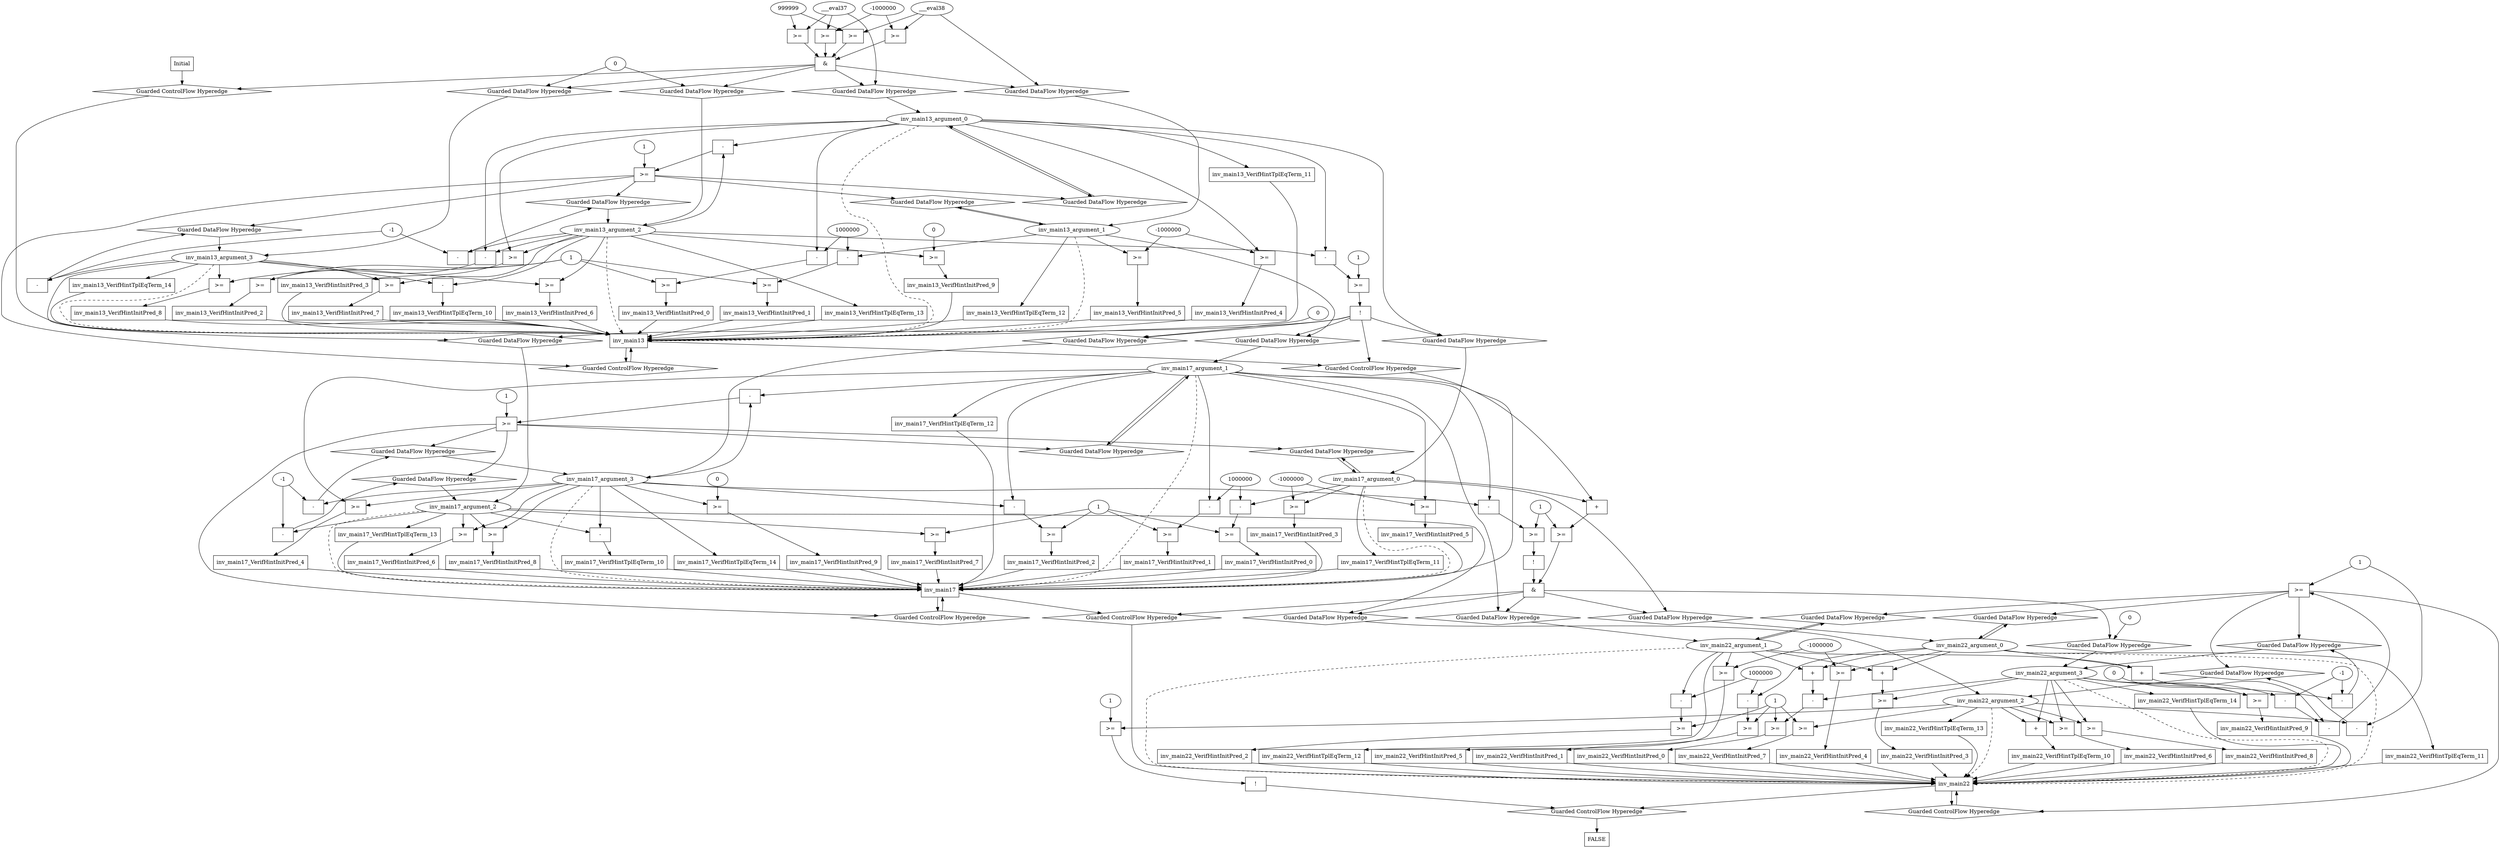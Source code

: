 digraph dag {
inv_main13 [label="inv_main13" shape="rect"];
inv_main17 [label="inv_main17" shape="rect"];
inv_main22 [label="inv_main22" shape="rect"];
FALSE [label="FALSE" shape="rect"];
Initial [label="Initial" shape="rect"];
ControlFowHyperEdge_0 [label="Guarded ControlFlow Hyperedge" shape="diamond"];
inv_main22 -> ControlFowHyperEdge_0[label=""]
ControlFowHyperEdge_0 -> inv_main22[label=""]
ControlFowHyperEdge_1 [label="Guarded ControlFlow Hyperedge" shape="diamond"];
inv_main17 -> ControlFowHyperEdge_1[label=""]
ControlFowHyperEdge_1 -> inv_main22[label=""]
ControlFowHyperEdge_2 [label="Guarded ControlFlow Hyperedge" shape="diamond"];
inv_main17 -> ControlFowHyperEdge_2[label=""]
ControlFowHyperEdge_2 -> inv_main17[label=""]
ControlFowHyperEdge_3 [label="Guarded ControlFlow Hyperedge" shape="diamond"];
Initial -> ControlFowHyperEdge_3[label=""]
ControlFowHyperEdge_3 -> inv_main13[label=""]
ControlFowHyperEdge_4 [label="Guarded ControlFlow Hyperedge" shape="diamond"];
inv_main13 -> ControlFowHyperEdge_4[label=""]
ControlFowHyperEdge_4 -> inv_main17[label=""]
ControlFowHyperEdge_5 [label="Guarded ControlFlow Hyperedge" shape="diamond"];
inv_main13 -> ControlFowHyperEdge_5[label=""]
ControlFowHyperEdge_5 -> inv_main13[label=""]
ControlFowHyperEdge_6 [label="Guarded ControlFlow Hyperedge" shape="diamond"];
inv_main22 -> ControlFowHyperEdge_6[label=""]
ControlFowHyperEdge_6 -> FALSE[label=""]
inv_main22_argument_0 [label="inv_main22_argument_0" shape="oval"];
inv_main22_argument_0 -> inv_main22[label="" style="dashed"]
inv_main22_argument_1 [label="inv_main22_argument_1" shape="oval"];
inv_main22_argument_1 -> inv_main22[label="" style="dashed"]
inv_main22_argument_2 [label="inv_main22_argument_2" shape="oval"];
inv_main22_argument_2 -> inv_main22[label="" style="dashed"]
inv_main22_argument_3 [label="inv_main22_argument_3" shape="oval"];
inv_main22_argument_3 -> inv_main22[label="" style="dashed"]
inv_main17_argument_0 [label="inv_main17_argument_0" shape="oval"];
inv_main17_argument_0 -> inv_main17[label="" style="dashed"]
inv_main17_argument_1 [label="inv_main17_argument_1" shape="oval"];
inv_main17_argument_1 -> inv_main17[label="" style="dashed"]
inv_main17_argument_2 [label="inv_main17_argument_2" shape="oval"];
inv_main17_argument_2 -> inv_main17[label="" style="dashed"]
inv_main17_argument_3 [label="inv_main17_argument_3" shape="oval"];
inv_main17_argument_3 -> inv_main17[label="" style="dashed"]
inv_main13_argument_0 [label="inv_main13_argument_0" shape="oval"];
inv_main13_argument_0 -> inv_main13[label="" style="dashed"]
inv_main13_argument_1 [label="inv_main13_argument_1" shape="oval"];
inv_main13_argument_1 -> inv_main13[label="" style="dashed"]
inv_main13_argument_2 [label="inv_main13_argument_2" shape="oval"];
inv_main13_argument_2 -> inv_main13[label="" style="dashed"]
inv_main13_argument_3 [label="inv_main13_argument_3" shape="oval"];
inv_main13_argument_3 -> inv_main13[label="" style="dashed"]

xxxinv_main22___inv_main22_0xxxguard_0_node_0 [label=">=" shape="rect"];
xxxinv_main22___inv_main22_0xxxguard_0_node_1 [label="-" shape="rect"];
xxxinv_main22___inv_main22_0xxxguard_0_node_2 [label="+" shape="rect"];
xxxinv_main22___inv_main22_0xxxguard_0_node_5 [label="-" shape="rect"];
xxxinv_main22___inv_main22_0xxxguard_0_node_1->xxxinv_main22___inv_main22_0xxxguard_0_node_0
xxxinv_main22___inv_main22_0xxxdataFlow_0_node_2->xxxinv_main22___inv_main22_0xxxguard_0_node_0
xxxinv_main22___inv_main22_0xxxguard_0_node_2->xxxinv_main22___inv_main22_0xxxguard_0_node_1
xxxinv_main22___inv_main22_0xxxguard_0_node_5->xxxinv_main22___inv_main22_0xxxguard_0_node_1
inv_main22_argument_0->xxxinv_main22___inv_main22_0xxxguard_0_node_2
inv_main22_argument_1->xxxinv_main22___inv_main22_0xxxguard_0_node_2
inv_main22_argument_3->xxxinv_main22___inv_main22_0xxxguard_0_node_5
xxxinv_main22___inv_main22_0xxxdataFlow1_node_2->xxxinv_main22___inv_main22_0xxxguard_0_node_5

xxxinv_main22___inv_main22_0xxxguard_0_node_0->ControlFowHyperEdge_0 [label=""];
xxxinv_main22___inv_main22_0xxxdataFlow_0_node_0 [label="-" shape="rect"];
xxxinv_main22___inv_main22_0xxxdataFlow_0_node_2 [label="1"];
inv_main22_argument_2->xxxinv_main22___inv_main22_0xxxdataFlow_0_node_0
xxxinv_main22___inv_main22_0xxxdataFlow_0_node_2->xxxinv_main22___inv_main22_0xxxdataFlow_0_node_0

xxxinv_main22___inv_main22_0xxxdataFlow_0_node_0->DataFowHyperEdge_0_inv_main22_argument_2 [label=""];
xxxinv_main22___inv_main22_0xxxdataFlow1_node_0 [label="-" shape="rect"];
xxxinv_main22___inv_main22_0xxxdataFlow1_node_2 [label="-1"];
inv_main22_argument_3->xxxinv_main22___inv_main22_0xxxdataFlow1_node_0
xxxinv_main22___inv_main22_0xxxdataFlow1_node_2->xxxinv_main22___inv_main22_0xxxdataFlow1_node_0

xxxinv_main22___inv_main22_0xxxdataFlow1_node_0->DataFowHyperEdge_0_inv_main22_argument_3 [label=""];
xxxinv_main22___inv_main17_1xxx_and [label="&" shape="rect"];
xxxinv_main22___inv_main17_1xxxguard_0_node_0 [label=">=" shape="rect"];
xxxinv_main22___inv_main17_1xxxguard_0_node_1 [label="+" shape="rect"];
xxxinv_main22___inv_main17_1xxxguard_0_node_4 [label="1"];
xxxinv_main22___inv_main17_1xxxguard_0_node_1->xxxinv_main22___inv_main17_1xxxguard_0_node_0
xxxinv_main22___inv_main17_1xxxguard_0_node_4->xxxinv_main22___inv_main17_1xxxguard_0_node_0
inv_main17_argument_0->xxxinv_main22___inv_main17_1xxxguard_0_node_1
inv_main17_argument_1->xxxinv_main22___inv_main17_1xxxguard_0_node_1

xxxinv_main22___inv_main17_1xxxguard_0_node_0->xxxinv_main22___inv_main17_1xxx_and [label=""];
xxxinv_main22___inv_main17_1xxxguard1_node_0 [label="!" shape="rect"];
xxxinv_main22___inv_main17_1xxxguard1_node_1 [label=">=" shape="rect"];
xxxinv_main22___inv_main17_1xxxguard1_node_2 [label="-" shape="rect"];
xxxinv_main22___inv_main17_1xxxguard1_node_1->xxxinv_main22___inv_main17_1xxxguard1_node_0
xxxinv_main22___inv_main17_1xxxguard1_node_2->xxxinv_main22___inv_main17_1xxxguard1_node_1
xxxinv_main22___inv_main17_1xxxguard_0_node_4->xxxinv_main22___inv_main17_1xxxguard1_node_1
inv_main17_argument_1->xxxinv_main22___inv_main17_1xxxguard1_node_2
inv_main17_argument_3->xxxinv_main22___inv_main17_1xxxguard1_node_2

xxxinv_main22___inv_main17_1xxxguard1_node_0->xxxinv_main22___inv_main17_1xxx_and [label=""];
xxxinv_main22___inv_main17_1xxx_and->ControlFowHyperEdge_1 [label=""];
xxxinv_main22___inv_main17_1xxxdataFlow_0_node_0 [label="0"];

xxxinv_main22___inv_main17_1xxxdataFlow_0_node_0->DataFowHyperEdge_1_inv_main22_argument_3 [label=""];
xxxinv_main17___inv_main17_2xxxguard_0_node_0 [label=">=" shape="rect"];
xxxinv_main17___inv_main17_2xxxguard_0_node_1 [label="-" shape="rect"];
xxxinv_main17___inv_main17_2xxxguard_0_node_4 [label="1"];
xxxinv_main17___inv_main17_2xxxguard_0_node_1->xxxinv_main17___inv_main17_2xxxguard_0_node_0
xxxinv_main17___inv_main17_2xxxguard_0_node_4->xxxinv_main17___inv_main17_2xxxguard_0_node_0
inv_main17_argument_1->xxxinv_main17___inv_main17_2xxxguard_0_node_1
inv_main17_argument_3->xxxinv_main17___inv_main17_2xxxguard_0_node_1

xxxinv_main17___inv_main17_2xxxguard_0_node_0->ControlFowHyperEdge_2 [label=""];
xxxinv_main17___inv_main17_2xxxdataFlow_0_node_0 [label="-" shape="rect"];
xxxinv_main17___inv_main17_2xxxdataFlow_0_node_2 [label="-1"];
inv_main17_argument_2->xxxinv_main17___inv_main17_2xxxdataFlow_0_node_0
xxxinv_main17___inv_main17_2xxxdataFlow_0_node_2->xxxinv_main17___inv_main17_2xxxdataFlow_0_node_0

xxxinv_main17___inv_main17_2xxxdataFlow_0_node_0->DataFowHyperEdge_2_inv_main17_argument_2 [label=""];
xxxinv_main17___inv_main17_2xxxdataFlow1_node_0 [label="-" shape="rect"];
inv_main17_argument_3->xxxinv_main17___inv_main17_2xxxdataFlow1_node_0
xxxinv_main17___inv_main17_2xxxdataFlow_0_node_2->xxxinv_main17___inv_main17_2xxxdataFlow1_node_0

xxxinv_main17___inv_main17_2xxxdataFlow1_node_0->DataFowHyperEdge_2_inv_main17_argument_3 [label=""];
xxxinv_main13___Initial_3xxx_and [label="&" shape="rect"];
xxxinv_main13___Initial_3xxxguard_0_node_0 [label=">=" shape="rect"];
xxxinv_main13___Initial_3xxxguard_0_node_2 [label="-1000000"];
xxxinv_main13___Initial_3xxxdataFlow1_node_0->xxxinv_main13___Initial_3xxxguard_0_node_0
xxxinv_main13___Initial_3xxxguard_0_node_2->xxxinv_main13___Initial_3xxxguard_0_node_0

xxxinv_main13___Initial_3xxxguard_0_node_0->xxxinv_main13___Initial_3xxx_and [label=""];
xxxinv_main13___Initial_3xxxguard1_node_0 [label=">=" shape="rect"];
xxxinv_main13___Initial_3xxxguard1_node_1 [label="999999"];
xxxinv_main13___Initial_3xxxguard1_node_1->xxxinv_main13___Initial_3xxxguard1_node_0
xxxinv_main13___Initial_3xxxdataFlow1_node_0->xxxinv_main13___Initial_3xxxguard1_node_0

xxxinv_main13___Initial_3xxxguard1_node_0->xxxinv_main13___Initial_3xxx_and [label=""];
xxxinv_main13___Initial_3xxxguard2_node_0 [label=">=" shape="rect"];
xxxinv_main13___Initial_3xxxdataFlow_0_node_0->xxxinv_main13___Initial_3xxxguard2_node_0
xxxinv_main13___Initial_3xxxguard_0_node_2->xxxinv_main13___Initial_3xxxguard2_node_0

xxxinv_main13___Initial_3xxxguard2_node_0->xxxinv_main13___Initial_3xxx_and [label=""];
xxxinv_main13___Initial_3xxxguard3_node_0 [label=">=" shape="rect"];
xxxinv_main13___Initial_3xxxguard1_node_1->xxxinv_main13___Initial_3xxxguard3_node_0
xxxinv_main13___Initial_3xxxdataFlow_0_node_0->xxxinv_main13___Initial_3xxxguard3_node_0

xxxinv_main13___Initial_3xxxguard3_node_0->xxxinv_main13___Initial_3xxx_and [label=""];
xxxinv_main13___Initial_3xxx_and->ControlFowHyperEdge_3 [label=""];
xxxinv_main13___Initial_3xxxdataFlow_0_node_0 [label="___eval37"];

xxxinv_main13___Initial_3xxxdataFlow_0_node_0->DataFowHyperEdge_3_inv_main13_argument_0 [label=""];
xxxinv_main13___Initial_3xxxdataFlow1_node_0 [label="___eval38"];

xxxinv_main13___Initial_3xxxdataFlow1_node_0->DataFowHyperEdge_3_inv_main13_argument_1 [label=""];
xxxinv_main13___Initial_3xxxdataFlow2_node_0 [label="0"];

xxxinv_main13___Initial_3xxxdataFlow2_node_0->DataFowHyperEdge_3_inv_main13_argument_2 [label=""];

xxxinv_main13___Initial_3xxxdataFlow2_node_0->DataFowHyperEdge_3_inv_main13_argument_3 [label=""];
xxxinv_main17___inv_main13_4xxxguard_0_node_0 [label="!" shape="rect"];
xxxinv_main17___inv_main13_4xxxguard_0_node_1 [label=">=" shape="rect"];
xxxinv_main17___inv_main13_4xxxguard_0_node_2 [label="-" shape="rect"];
xxxinv_main17___inv_main13_4xxxguard_0_node_5 [label="1"];
xxxinv_main17___inv_main13_4xxxguard_0_node_1->xxxinv_main17___inv_main13_4xxxguard_0_node_0
xxxinv_main17___inv_main13_4xxxguard_0_node_2->xxxinv_main17___inv_main13_4xxxguard_0_node_1
xxxinv_main17___inv_main13_4xxxguard_0_node_5->xxxinv_main17___inv_main13_4xxxguard_0_node_1
inv_main13_argument_0->xxxinv_main17___inv_main13_4xxxguard_0_node_2
inv_main13_argument_2->xxxinv_main17___inv_main13_4xxxguard_0_node_2

xxxinv_main17___inv_main13_4xxxguard_0_node_0->ControlFowHyperEdge_4 [label=""];
xxxinv_main17___inv_main13_4xxxdataFlow_0_node_0 [label="0"];

xxxinv_main17___inv_main13_4xxxdataFlow_0_node_0->DataFowHyperEdge_4_inv_main17_argument_3 [label=""];
xxxinv_main13___inv_main13_5xxxguard_0_node_0 [label=">=" shape="rect"];
xxxinv_main13___inv_main13_5xxxguard_0_node_1 [label="-" shape="rect"];
xxxinv_main13___inv_main13_5xxxguard_0_node_4 [label="1"];
xxxinv_main13___inv_main13_5xxxguard_0_node_1->xxxinv_main13___inv_main13_5xxxguard_0_node_0
xxxinv_main13___inv_main13_5xxxguard_0_node_4->xxxinv_main13___inv_main13_5xxxguard_0_node_0
inv_main13_argument_0->xxxinv_main13___inv_main13_5xxxguard_0_node_1
inv_main13_argument_2->xxxinv_main13___inv_main13_5xxxguard_0_node_1

xxxinv_main13___inv_main13_5xxxguard_0_node_0->ControlFowHyperEdge_5 [label=""];
xxxinv_main13___inv_main13_5xxxdataFlow_0_node_0 [label="-" shape="rect"];
xxxinv_main13___inv_main13_5xxxdataFlow_0_node_2 [label="-1"];
inv_main13_argument_2->xxxinv_main13___inv_main13_5xxxdataFlow_0_node_0
xxxinv_main13___inv_main13_5xxxdataFlow_0_node_2->xxxinv_main13___inv_main13_5xxxdataFlow_0_node_0

xxxinv_main13___inv_main13_5xxxdataFlow_0_node_0->DataFowHyperEdge_5_inv_main13_argument_2 [label=""];
xxxinv_main13___inv_main13_5xxxdataFlow1_node_0 [label="-" shape="rect"];
inv_main13_argument_3->xxxinv_main13___inv_main13_5xxxdataFlow1_node_0
xxxinv_main13___inv_main13_5xxxdataFlow_0_node_2->xxxinv_main13___inv_main13_5xxxdataFlow1_node_0

xxxinv_main13___inv_main13_5xxxdataFlow1_node_0->DataFowHyperEdge_5_inv_main13_argument_3 [label=""];
xxxFALSE___inv_main22_6xxxguard_0_node_0 [label="!" shape="rect"];
xxxFALSE___inv_main22_6xxxguard_0_node_1 [label=">=" shape="rect"];
xxxFALSE___inv_main22_6xxxguard_0_node_3 [label="1"];
xxxFALSE___inv_main22_6xxxguard_0_node_1->xxxFALSE___inv_main22_6xxxguard_0_node_0
inv_main22_argument_2->xxxFALSE___inv_main22_6xxxguard_0_node_1
xxxFALSE___inv_main22_6xxxguard_0_node_3->xxxFALSE___inv_main22_6xxxguard_0_node_1

xxxFALSE___inv_main22_6xxxguard_0_node_0->ControlFowHyperEdge_6 [label=""];
DataFowHyperEdge_0_inv_main22_argument_0 [label="Guarded DataFlow Hyperedge" shape="diamond"];
DataFowHyperEdge_0_inv_main22_argument_0 -> inv_main22_argument_0[label=""]
xxxinv_main22___inv_main22_0xxxguard_0_node_0 -> DataFowHyperEdge_0_inv_main22_argument_0[label=""]
DataFowHyperEdge_0_inv_main22_argument_1 [label="Guarded DataFlow Hyperedge" shape="diamond"];
DataFowHyperEdge_0_inv_main22_argument_1 -> inv_main22_argument_1[label=""]
xxxinv_main22___inv_main22_0xxxguard_0_node_0 -> DataFowHyperEdge_0_inv_main22_argument_1[label=""]
DataFowHyperEdge_0_inv_main22_argument_2 [label="Guarded DataFlow Hyperedge" shape="diamond"];
DataFowHyperEdge_0_inv_main22_argument_2 -> inv_main22_argument_2[label=""]
xxxinv_main22___inv_main22_0xxxguard_0_node_0 -> DataFowHyperEdge_0_inv_main22_argument_2[label=""]
DataFowHyperEdge_0_inv_main22_argument_3 [label="Guarded DataFlow Hyperedge" shape="diamond"];
DataFowHyperEdge_0_inv_main22_argument_3 -> inv_main22_argument_3[label=""]
xxxinv_main22___inv_main22_0xxxguard_0_node_0 -> DataFowHyperEdge_0_inv_main22_argument_3[label=""]
DataFowHyperEdge_1_inv_main22_argument_0 [label="Guarded DataFlow Hyperedge" shape="diamond"];
DataFowHyperEdge_1_inv_main22_argument_0 -> inv_main22_argument_0[label=""]
xxxinv_main22___inv_main17_1xxx_and -> DataFowHyperEdge_1_inv_main22_argument_0[label=""]
DataFowHyperEdge_1_inv_main22_argument_1 [label="Guarded DataFlow Hyperedge" shape="diamond"];
DataFowHyperEdge_1_inv_main22_argument_1 -> inv_main22_argument_1[label=""]
xxxinv_main22___inv_main17_1xxx_and -> DataFowHyperEdge_1_inv_main22_argument_1[label=""]
DataFowHyperEdge_1_inv_main22_argument_2 [label="Guarded DataFlow Hyperedge" shape="diamond"];
DataFowHyperEdge_1_inv_main22_argument_2 -> inv_main22_argument_2[label=""]
xxxinv_main22___inv_main17_1xxx_and -> DataFowHyperEdge_1_inv_main22_argument_2[label=""]
DataFowHyperEdge_1_inv_main22_argument_3 [label="Guarded DataFlow Hyperedge" shape="diamond"];
DataFowHyperEdge_1_inv_main22_argument_3 -> inv_main22_argument_3[label=""]
xxxinv_main22___inv_main17_1xxx_and -> DataFowHyperEdge_1_inv_main22_argument_3[label=""]
DataFowHyperEdge_2_inv_main17_argument_0 [label="Guarded DataFlow Hyperedge" shape="diamond"];
DataFowHyperEdge_2_inv_main17_argument_0 -> inv_main17_argument_0[label=""]
xxxinv_main17___inv_main17_2xxxguard_0_node_0 -> DataFowHyperEdge_2_inv_main17_argument_0[label=""]
DataFowHyperEdge_2_inv_main17_argument_1 [label="Guarded DataFlow Hyperedge" shape="diamond"];
DataFowHyperEdge_2_inv_main17_argument_1 -> inv_main17_argument_1[label=""]
xxxinv_main17___inv_main17_2xxxguard_0_node_0 -> DataFowHyperEdge_2_inv_main17_argument_1[label=""]
DataFowHyperEdge_2_inv_main17_argument_2 [label="Guarded DataFlow Hyperedge" shape="diamond"];
DataFowHyperEdge_2_inv_main17_argument_2 -> inv_main17_argument_2[label=""]
xxxinv_main17___inv_main17_2xxxguard_0_node_0 -> DataFowHyperEdge_2_inv_main17_argument_2[label=""]
DataFowHyperEdge_2_inv_main17_argument_3 [label="Guarded DataFlow Hyperedge" shape="diamond"];
DataFowHyperEdge_2_inv_main17_argument_3 -> inv_main17_argument_3[label=""]
xxxinv_main17___inv_main17_2xxxguard_0_node_0 -> DataFowHyperEdge_2_inv_main17_argument_3[label=""]
DataFowHyperEdge_3_inv_main13_argument_0 [label="Guarded DataFlow Hyperedge" shape="diamond"];
DataFowHyperEdge_3_inv_main13_argument_0 -> inv_main13_argument_0[label=""]
xxxinv_main13___Initial_3xxx_and -> DataFowHyperEdge_3_inv_main13_argument_0[label=""]
DataFowHyperEdge_3_inv_main13_argument_1 [label="Guarded DataFlow Hyperedge" shape="diamond"];
DataFowHyperEdge_3_inv_main13_argument_1 -> inv_main13_argument_1[label=""]
xxxinv_main13___Initial_3xxx_and -> DataFowHyperEdge_3_inv_main13_argument_1[label=""]
DataFowHyperEdge_3_inv_main13_argument_2 [label="Guarded DataFlow Hyperedge" shape="diamond"];
DataFowHyperEdge_3_inv_main13_argument_2 -> inv_main13_argument_2[label=""]
xxxinv_main13___Initial_3xxx_and -> DataFowHyperEdge_3_inv_main13_argument_2[label=""]
DataFowHyperEdge_3_inv_main13_argument_3 [label="Guarded DataFlow Hyperedge" shape="diamond"];
DataFowHyperEdge_3_inv_main13_argument_3 -> inv_main13_argument_3[label=""]
xxxinv_main13___Initial_3xxx_and -> DataFowHyperEdge_3_inv_main13_argument_3[label=""]
DataFowHyperEdge_4_inv_main17_argument_0 [label="Guarded DataFlow Hyperedge" shape="diamond"];
DataFowHyperEdge_4_inv_main17_argument_0 -> inv_main17_argument_0[label=""]
xxxinv_main17___inv_main13_4xxxguard_0_node_0 -> DataFowHyperEdge_4_inv_main17_argument_0[label=""]
DataFowHyperEdge_4_inv_main17_argument_1 [label="Guarded DataFlow Hyperedge" shape="diamond"];
DataFowHyperEdge_4_inv_main17_argument_1 -> inv_main17_argument_1[label=""]
xxxinv_main17___inv_main13_4xxxguard_0_node_0 -> DataFowHyperEdge_4_inv_main17_argument_1[label=""]
DataFowHyperEdge_4_inv_main17_argument_2 [label="Guarded DataFlow Hyperedge" shape="diamond"];
DataFowHyperEdge_4_inv_main17_argument_2 -> inv_main17_argument_2[label=""]
xxxinv_main17___inv_main13_4xxxguard_0_node_0 -> DataFowHyperEdge_4_inv_main17_argument_2[label=""]
DataFowHyperEdge_4_inv_main17_argument_3 [label="Guarded DataFlow Hyperedge" shape="diamond"];
DataFowHyperEdge_4_inv_main17_argument_3 -> inv_main17_argument_3[label=""]
xxxinv_main17___inv_main13_4xxxguard_0_node_0 -> DataFowHyperEdge_4_inv_main17_argument_3[label=""]
DataFowHyperEdge_5_inv_main13_argument_0 [label="Guarded DataFlow Hyperedge" shape="diamond"];
DataFowHyperEdge_5_inv_main13_argument_0 -> inv_main13_argument_0[label=""]
xxxinv_main13___inv_main13_5xxxguard_0_node_0 -> DataFowHyperEdge_5_inv_main13_argument_0[label=""]
DataFowHyperEdge_5_inv_main13_argument_1 [label="Guarded DataFlow Hyperedge" shape="diamond"];
DataFowHyperEdge_5_inv_main13_argument_1 -> inv_main13_argument_1[label=""]
xxxinv_main13___inv_main13_5xxxguard_0_node_0 -> DataFowHyperEdge_5_inv_main13_argument_1[label=""]
DataFowHyperEdge_5_inv_main13_argument_2 [label="Guarded DataFlow Hyperedge" shape="diamond"];
DataFowHyperEdge_5_inv_main13_argument_2 -> inv_main13_argument_2[label=""]
xxxinv_main13___inv_main13_5xxxguard_0_node_0 -> DataFowHyperEdge_5_inv_main13_argument_2[label=""]
DataFowHyperEdge_5_inv_main13_argument_3 [label="Guarded DataFlow Hyperedge" shape="diamond"];
DataFowHyperEdge_5_inv_main13_argument_3 -> inv_main13_argument_3[label=""]
xxxinv_main13___inv_main13_5xxxguard_0_node_0 -> DataFowHyperEdge_5_inv_main13_argument_3[label=""]
inv_main22_argument_0 -> DataFowHyperEdge_0_inv_main22_argument_0[label=""]
inv_main22_argument_1 -> DataFowHyperEdge_0_inv_main22_argument_1[label=""]
inv_main17_argument_0 -> DataFowHyperEdge_1_inv_main22_argument_0[label=""]
inv_main17_argument_1 -> DataFowHyperEdge_1_inv_main22_argument_1[label=""]
inv_main17_argument_2 -> DataFowHyperEdge_1_inv_main22_argument_2[label=""]
inv_main17_argument_0 -> DataFowHyperEdge_2_inv_main17_argument_0[label=""]
inv_main17_argument_1 -> DataFowHyperEdge_2_inv_main17_argument_1[label=""]
inv_main13_argument_0 -> DataFowHyperEdge_4_inv_main17_argument_0[label=""]
inv_main13_argument_1 -> DataFowHyperEdge_4_inv_main17_argument_1[label=""]
inv_main13_argument_3 -> DataFowHyperEdge_4_inv_main17_argument_2[label=""]
inv_main13_argument_0 -> DataFowHyperEdge_5_inv_main13_argument_0[label=""]
inv_main13_argument_1 -> DataFowHyperEdge_5_inv_main13_argument_1[label=""]




inv_main22_VerifHintInitPred_0 [label="inv_main22_VerifHintInitPred_0" shape="rect"];
inv_main22predicate_0_node_0 -> inv_main22_VerifHintInitPred_0[label="" ];
inv_main22_VerifHintInitPred_0 -> inv_main22[label="" ];
inv_main22predicate_0_node_0 [label=">=" shape="rect"];
inv_main22predicate_0_node_1 [label="-" shape="rect"];
inv_main22predicate_0_node_2 [label="+" shape="rect"];
inv_main22_argument_0 [label="inv_main22_argument_0"];
inv_main22_argument_1 [label="inv_main22_argument_1"];
inv_main22_argument_3 [label="inv_main22_argument_3"];
inv_main22predicate_0_node_6 [label="1"];
inv_main22predicate_0_node_1->inv_main22predicate_0_node_0
inv_main22predicate_0_node_6->inv_main22predicate_0_node_0
inv_main22predicate_0_node_2->inv_main22predicate_0_node_1
inv_main22_argument_3->inv_main22predicate_0_node_1
inv_main22_argument_1->inv_main22predicate_0_node_2
inv_main22_argument_0->inv_main22predicate_0_node_2

inv_main22_VerifHintInitPred_1 [label="inv_main22_VerifHintInitPred_1" shape="rect"];
inv_main22predicate_1_node_0 -> inv_main22_VerifHintInitPred_1[label="" ];
inv_main22_VerifHintInitPred_1 -> inv_main22[label="" ];
inv_main22predicate_1_node_0 [label=">=" shape="rect"];
inv_main22predicate_1_node_1 [label="-" shape="rect"];
inv_main22predicate_1_node_2 [label="1000000"];
inv_main22_argument_0 [label="inv_main22_argument_0"];
inv_main22predicate_1_node_1->inv_main22predicate_1_node_0
inv_main22predicate_0_node_6->inv_main22predicate_1_node_0
inv_main22predicate_1_node_2->inv_main22predicate_1_node_1
inv_main22_argument_0->inv_main22predicate_1_node_1

inv_main22_VerifHintInitPred_2 [label="inv_main22_VerifHintInitPred_2" shape="rect"];
inv_main22predicate_2_node_0 -> inv_main22_VerifHintInitPred_2[label="" ];
inv_main22_VerifHintInitPred_2 -> inv_main22[label="" ];
inv_main22predicate_2_node_0 [label=">=" shape="rect"];
inv_main22predicate_2_node_1 [label="-" shape="rect"];
inv_main22_argument_1 [label="inv_main22_argument_1"];
inv_main22predicate_2_node_1->inv_main22predicate_2_node_0
inv_main22predicate_0_node_6->inv_main22predicate_2_node_0
inv_main22predicate_1_node_2->inv_main22predicate_2_node_1
inv_main22_argument_1->inv_main22predicate_2_node_1

inv_main22_VerifHintInitPred_3 [label="inv_main22_VerifHintInitPred_3" shape="rect"];
inv_main22predicate_3_node_0 -> inv_main22_VerifHintInitPred_3[label="" ];
inv_main22_VerifHintInitPred_3 -> inv_main22[label="" ];
inv_main22predicate_3_node_0 [label=">=" shape="rect"];
inv_main22predicate_3_node_1 [label="+" shape="rect"];
inv_main22_argument_0 [label="inv_main22_argument_0"];
inv_main22_argument_1 [label="inv_main22_argument_1"];
inv_main22_argument_3 [label="inv_main22_argument_3"];
inv_main22predicate_3_node_1->inv_main22predicate_3_node_0
inv_main22_argument_3->inv_main22predicate_3_node_0
inv_main22_argument_1->inv_main22predicate_3_node_1
inv_main22_argument_0->inv_main22predicate_3_node_1

inv_main22_VerifHintInitPred_4 [label="inv_main22_VerifHintInitPred_4" shape="rect"];
inv_main22predicate_4_node_0 -> inv_main22_VerifHintInitPred_4[label="" ];
inv_main22_VerifHintInitPred_4 -> inv_main22[label="" ];
inv_main22predicate_4_node_0 [label=">=" shape="rect"];
inv_main22_argument_0 [label="inv_main22_argument_0"];
inv_main22predicate_4_node_2 [label="-1000000"];
inv_main22predicate_4_node_2->inv_main22predicate_4_node_0
inv_main22_argument_0->inv_main22predicate_4_node_0

inv_main22_VerifHintInitPred_5 [label="inv_main22_VerifHintInitPred_5" shape="rect"];
inv_main22predicate_5_node_0 -> inv_main22_VerifHintInitPred_5[label="" ];
inv_main22_VerifHintInitPred_5 -> inv_main22[label="" ];
inv_main22predicate_5_node_0 [label=">=" shape="rect"];
inv_main22_argument_1 [label="inv_main22_argument_1"];
inv_main22predicate_4_node_2->inv_main22predicate_5_node_0
inv_main22_argument_1->inv_main22predicate_5_node_0

inv_main22_VerifHintInitPred_6 [label="inv_main22_VerifHintInitPred_6" shape="rect"];
inv_main22predicate_6_node_0 -> inv_main22_VerifHintInitPred_6[label="" ];
inv_main22_VerifHintInitPred_6 -> inv_main22[label="" ];
inv_main22predicate_6_node_0 [label=">=" shape="rect"];
inv_main22_argument_2 [label="inv_main22_argument_2"];
inv_main22_argument_3 [label="inv_main22_argument_3"];
inv_main22_argument_3->inv_main22predicate_6_node_0
inv_main22_argument_2->inv_main22predicate_6_node_0

inv_main22_VerifHintInitPred_7 [label="inv_main22_VerifHintInitPred_7" shape="rect"];
inv_main22predicate_7_node_0 -> inv_main22_VerifHintInitPred_7[label="" ];
inv_main22_VerifHintInitPred_7 -> inv_main22[label="" ];
inv_main22predicate_7_node_0 [label=">=" shape="rect"];
inv_main22_argument_2 [label="inv_main22_argument_2"];
inv_main22predicate_0_node_6->inv_main22predicate_7_node_0
inv_main22_argument_2->inv_main22predicate_7_node_0

inv_main22_VerifHintInitPred_8 [label="inv_main22_VerifHintInitPred_8" shape="rect"];
inv_main22predicate_8_node_0 -> inv_main22_VerifHintInitPred_8[label="" ];
inv_main22_VerifHintInitPred_8 -> inv_main22[label="" ];
inv_main22predicate_8_node_0 [label=">=" shape="rect"];
inv_main22_argument_3 [label="inv_main22_argument_3"];
inv_main22_argument_2 [label="inv_main22_argument_2"];
inv_main22_argument_2->inv_main22predicate_8_node_0
inv_main22_argument_3->inv_main22predicate_8_node_0

inv_main22_VerifHintInitPred_9 [label="inv_main22_VerifHintInitPred_9" shape="rect"];
inv_main22predicate_9_node_0 -> inv_main22_VerifHintInitPred_9[label="" ];
inv_main22_VerifHintInitPred_9 -> inv_main22[label="" ];
inv_main22predicate_9_node_0 [label=">=" shape="rect"];
inv_main22_argument_3 [label="inv_main22_argument_3"];
inv_main22predicate_9_node_2 [label="0"];
inv_main22predicate_9_node_2->inv_main22predicate_9_node_0
inv_main22_argument_3->inv_main22predicate_9_node_0

inv_main22_VerifHintTplEqTerm_10 [label="inv_main22_VerifHintTplEqTerm_10" shape="rect"];
inv_main22predicate_10_node_0 -> inv_main22_VerifHintTplEqTerm_10[label="" ];
inv_main22_VerifHintTplEqTerm_10 -> inv_main22[label="" ];
inv_main22predicate_10_node_0 [label="+" shape="rect"];
inv_main22_argument_3 [label="inv_main22_argument_3"];
inv_main22_argument_2 [label="inv_main22_argument_2"];
inv_main22_argument_2->inv_main22predicate_10_node_0
inv_main22_argument_3->inv_main22predicate_10_node_0

inv_main22_VerifHintTplEqTerm_11 [label="inv_main22_VerifHintTplEqTerm_11" shape="rect"];
inv_main22_argument_0 -> inv_main22_VerifHintTplEqTerm_11[label="" ];
inv_main22_VerifHintTplEqTerm_11 -> inv_main22[label="" ];
inv_main22_argument_0 [label="inv_main22_argument_0"];

inv_main22_VerifHintTplEqTerm_12 [label="inv_main22_VerifHintTplEqTerm_12" shape="rect"];
inv_main22_argument_1 -> inv_main22_VerifHintTplEqTerm_12[label="" ];
inv_main22_VerifHintTplEqTerm_12 -> inv_main22[label="" ];
inv_main22_argument_1 [label="inv_main22_argument_1"];

inv_main22_VerifHintTplEqTerm_13 [label="inv_main22_VerifHintTplEqTerm_13" shape="rect"];
inv_main22_argument_2 -> inv_main22_VerifHintTplEqTerm_13[label="" ];
inv_main22_VerifHintTplEqTerm_13 -> inv_main22[label="" ];
inv_main22_argument_2 [label="inv_main22_argument_2"];

inv_main22_VerifHintTplEqTerm_14 [label="inv_main22_VerifHintTplEqTerm_14" shape="rect"];
inv_main22_argument_3 -> inv_main22_VerifHintTplEqTerm_14[label="" ];
inv_main22_VerifHintTplEqTerm_14 -> inv_main22[label="" ];
inv_main22_argument_3 [label="inv_main22_argument_3"];

inv_main17_VerifHintInitPred_0 [label="inv_main17_VerifHintInitPred_0" shape="rect"];
inv_main17predicate_0_node_0 -> inv_main17_VerifHintInitPred_0[label="" ];
inv_main17_VerifHintInitPred_0 -> inv_main17[label="" ];
inv_main17predicate_0_node_0 [label=">=" shape="rect"];
inv_main17predicate_0_node_1 [label="-" shape="rect"];
inv_main17predicate_0_node_2 [label="1000000"];
inv_main17_argument_0 [label="inv_main17_argument_0"];
inv_main17predicate_0_node_4 [label="1"];
inv_main17predicate_0_node_1->inv_main17predicate_0_node_0
inv_main17predicate_0_node_4->inv_main17predicate_0_node_0
inv_main17predicate_0_node_2->inv_main17predicate_0_node_1
inv_main17_argument_0->inv_main17predicate_0_node_1

inv_main17_VerifHintInitPred_1 [label="inv_main17_VerifHintInitPred_1" shape="rect"];
inv_main17predicate_1_node_0 -> inv_main17_VerifHintInitPred_1[label="" ];
inv_main17_VerifHintInitPred_1 -> inv_main17[label="" ];
inv_main17predicate_1_node_0 [label=">=" shape="rect"];
inv_main17predicate_1_node_1 [label="-" shape="rect"];
inv_main17_argument_1 [label="inv_main17_argument_1"];
inv_main17predicate_1_node_1->inv_main17predicate_1_node_0
inv_main17predicate_0_node_4->inv_main17predicate_1_node_0
inv_main17predicate_0_node_2->inv_main17predicate_1_node_1
inv_main17_argument_1->inv_main17predicate_1_node_1

inv_main17_VerifHintInitPred_2 [label="inv_main17_VerifHintInitPred_2" shape="rect"];
inv_main17predicate_2_node_0 -> inv_main17_VerifHintInitPred_2[label="" ];
inv_main17_VerifHintInitPred_2 -> inv_main17[label="" ];
inv_main17predicate_2_node_0 [label=">=" shape="rect"];
inv_main17predicate_2_node_1 [label="-" shape="rect"];
inv_main17_argument_1 [label="inv_main17_argument_1"];
inv_main17_argument_3 [label="inv_main17_argument_3"];
inv_main17predicate_2_node_1->inv_main17predicate_2_node_0
inv_main17predicate_0_node_4->inv_main17predicate_2_node_0
inv_main17_argument_3->inv_main17predicate_2_node_1
inv_main17_argument_1->inv_main17predicate_2_node_1

inv_main17_VerifHintInitPred_3 [label="inv_main17_VerifHintInitPred_3" shape="rect"];
inv_main17predicate_3_node_0 -> inv_main17_VerifHintInitPred_3[label="" ];
inv_main17_VerifHintInitPred_3 -> inv_main17[label="" ];
inv_main17predicate_3_node_0 [label=">=" shape="rect"];
inv_main17_argument_0 [label="inv_main17_argument_0"];
inv_main17predicate_3_node_2 [label="-1000000"];
inv_main17predicate_3_node_2->inv_main17predicate_3_node_0
inv_main17_argument_0->inv_main17predicate_3_node_0

inv_main17_VerifHintInitPred_4 [label="inv_main17_VerifHintInitPred_4" shape="rect"];
inv_main17predicate_4_node_0 -> inv_main17_VerifHintInitPred_4[label="" ];
inv_main17_VerifHintInitPred_4 -> inv_main17[label="" ];
inv_main17predicate_4_node_0 [label=">=" shape="rect"];
inv_main17_argument_1 [label="inv_main17_argument_1"];
inv_main17_argument_3 [label="inv_main17_argument_3"];
inv_main17_argument_3->inv_main17predicate_4_node_0
inv_main17_argument_1->inv_main17predicate_4_node_0

inv_main17_VerifHintInitPred_5 [label="inv_main17_VerifHintInitPred_5" shape="rect"];
inv_main17predicate_5_node_0 -> inv_main17_VerifHintInitPred_5[label="" ];
inv_main17_VerifHintInitPred_5 -> inv_main17[label="" ];
inv_main17predicate_5_node_0 [label=">=" shape="rect"];
inv_main17_argument_1 [label="inv_main17_argument_1"];
inv_main17predicate_3_node_2->inv_main17predicate_5_node_0
inv_main17_argument_1->inv_main17predicate_5_node_0

inv_main17_VerifHintInitPred_6 [label="inv_main17_VerifHintInitPred_6" shape="rect"];
inv_main17predicate_6_node_0 -> inv_main17_VerifHintInitPred_6[label="" ];
inv_main17_VerifHintInitPred_6 -> inv_main17[label="" ];
inv_main17predicate_6_node_0 [label=">=" shape="rect"];
inv_main17_argument_2 [label="inv_main17_argument_2"];
inv_main17_argument_3 [label="inv_main17_argument_3"];
inv_main17_argument_3->inv_main17predicate_6_node_0
inv_main17_argument_2->inv_main17predicate_6_node_0

inv_main17_VerifHintInitPred_7 [label="inv_main17_VerifHintInitPred_7" shape="rect"];
inv_main17predicate_7_node_0 -> inv_main17_VerifHintInitPred_7[label="" ];
inv_main17_VerifHintInitPred_7 -> inv_main17[label="" ];
inv_main17predicate_7_node_0 [label=">=" shape="rect"];
inv_main17_argument_2 [label="inv_main17_argument_2"];
inv_main17predicate_0_node_4->inv_main17predicate_7_node_0
inv_main17_argument_2->inv_main17predicate_7_node_0

inv_main17_VerifHintInitPred_8 [label="inv_main17_VerifHintInitPred_8" shape="rect"];
inv_main17predicate_8_node_0 -> inv_main17_VerifHintInitPred_8[label="" ];
inv_main17_VerifHintInitPred_8 -> inv_main17[label="" ];
inv_main17predicate_8_node_0 [label=">=" shape="rect"];
inv_main17_argument_3 [label="inv_main17_argument_3"];
inv_main17_argument_2 [label="inv_main17_argument_2"];
inv_main17_argument_2->inv_main17predicate_8_node_0
inv_main17_argument_3->inv_main17predicate_8_node_0

inv_main17_VerifHintInitPred_9 [label="inv_main17_VerifHintInitPred_9" shape="rect"];
inv_main17predicate_9_node_0 -> inv_main17_VerifHintInitPred_9[label="" ];
inv_main17_VerifHintInitPred_9 -> inv_main17[label="" ];
inv_main17predicate_9_node_0 [label=">=" shape="rect"];
inv_main17_argument_3 [label="inv_main17_argument_3"];
inv_main17predicate_9_node_2 [label="0"];
inv_main17predicate_9_node_2->inv_main17predicate_9_node_0
inv_main17_argument_3->inv_main17predicate_9_node_0

inv_main17_VerifHintTplEqTerm_10 [label="inv_main17_VerifHintTplEqTerm_10" shape="rect"];
inv_main17predicate_10_node_0 -> inv_main17_VerifHintTplEqTerm_10[label="" ];
inv_main17_VerifHintTplEqTerm_10 -> inv_main17[label="" ];
inv_main17predicate_10_node_0 [label="-" shape="rect"];
inv_main17_argument_3 [label="inv_main17_argument_3"];
inv_main17_argument_2 [label="inv_main17_argument_2"];
inv_main17_argument_2->inv_main17predicate_10_node_0
inv_main17_argument_3->inv_main17predicate_10_node_0

inv_main17_VerifHintTplEqTerm_11 [label="inv_main17_VerifHintTplEqTerm_11" shape="rect"];
inv_main17_argument_0 -> inv_main17_VerifHintTplEqTerm_11[label="" ];
inv_main17_VerifHintTplEqTerm_11 -> inv_main17[label="" ];
inv_main17_argument_0 [label="inv_main17_argument_0"];

inv_main17_VerifHintTplEqTerm_12 [label="inv_main17_VerifHintTplEqTerm_12" shape="rect"];
inv_main17_argument_1 -> inv_main17_VerifHintTplEqTerm_12[label="" ];
inv_main17_VerifHintTplEqTerm_12 -> inv_main17[label="" ];
inv_main17_argument_1 [label="inv_main17_argument_1"];

inv_main17_VerifHintTplEqTerm_13 [label="inv_main17_VerifHintTplEqTerm_13" shape="rect"];
inv_main17_argument_2 -> inv_main17_VerifHintTplEqTerm_13[label="" ];
inv_main17_VerifHintTplEqTerm_13 -> inv_main17[label="" ];
inv_main17_argument_2 [label="inv_main17_argument_2"];

inv_main17_VerifHintTplEqTerm_14 [label="inv_main17_VerifHintTplEqTerm_14" shape="rect"];
inv_main17_argument_3 -> inv_main17_VerifHintTplEqTerm_14[label="" ];
inv_main17_VerifHintTplEqTerm_14 -> inv_main17[label="" ];
inv_main17_argument_3 [label="inv_main17_argument_3"];

inv_main13_VerifHintInitPred_0 [label="inv_main13_VerifHintInitPred_0" shape="rect"];
inv_main13predicate_0_node_0 -> inv_main13_VerifHintInitPred_0[label="" ];
inv_main13_VerifHintInitPred_0 -> inv_main13[label="" ];
inv_main13predicate_0_node_0 [label=">=" shape="rect"];
inv_main13predicate_0_node_1 [label="-" shape="rect"];
inv_main13predicate_0_node_2 [label="1000000"];
inv_main13_argument_0 [label="inv_main13_argument_0"];
inv_main13predicate_0_node_4 [label="1"];
inv_main13predicate_0_node_1->inv_main13predicate_0_node_0
inv_main13predicate_0_node_4->inv_main13predicate_0_node_0
inv_main13predicate_0_node_2->inv_main13predicate_0_node_1
inv_main13_argument_0->inv_main13predicate_0_node_1

inv_main13_VerifHintInitPred_1 [label="inv_main13_VerifHintInitPred_1" shape="rect"];
inv_main13predicate_1_node_0 -> inv_main13_VerifHintInitPred_1[label="" ];
inv_main13_VerifHintInitPred_1 -> inv_main13[label="" ];
inv_main13predicate_1_node_0 [label=">=" shape="rect"];
inv_main13predicate_1_node_1 [label="-" shape="rect"];
inv_main13_argument_1 [label="inv_main13_argument_1"];
inv_main13predicate_1_node_1->inv_main13predicate_1_node_0
inv_main13predicate_0_node_4->inv_main13predicate_1_node_0
inv_main13predicate_0_node_2->inv_main13predicate_1_node_1
inv_main13_argument_1->inv_main13predicate_1_node_1

inv_main13_VerifHintInitPred_2 [label="inv_main13_VerifHintInitPred_2" shape="rect"];
inv_main13predicate_2_node_0 -> inv_main13_VerifHintInitPred_2[label="" ];
inv_main13_VerifHintInitPred_2 -> inv_main13[label="" ];
inv_main13predicate_2_node_0 [label=">=" shape="rect"];
inv_main13predicate_2_node_1 [label="-" shape="rect"];
inv_main13_argument_0 [label="inv_main13_argument_0"];
inv_main13_argument_2 [label="inv_main13_argument_2"];
inv_main13predicate_2_node_1->inv_main13predicate_2_node_0
inv_main13predicate_0_node_4->inv_main13predicate_2_node_0
inv_main13_argument_2->inv_main13predicate_2_node_1
inv_main13_argument_0->inv_main13predicate_2_node_1

inv_main13_VerifHintInitPred_3 [label="inv_main13_VerifHintInitPred_3" shape="rect"];
inv_main13predicate_3_node_0 -> inv_main13_VerifHintInitPred_3[label="" ];
inv_main13_VerifHintInitPred_3 -> inv_main13[label="" ];
inv_main13predicate_3_node_0 [label=">=" shape="rect"];
inv_main13_argument_0 [label="inv_main13_argument_0"];
inv_main13_argument_2 [label="inv_main13_argument_2"];
inv_main13_argument_2->inv_main13predicate_3_node_0
inv_main13_argument_0->inv_main13predicate_3_node_0

inv_main13_VerifHintInitPred_4 [label="inv_main13_VerifHintInitPred_4" shape="rect"];
inv_main13predicate_4_node_0 -> inv_main13_VerifHintInitPred_4[label="" ];
inv_main13_VerifHintInitPred_4 -> inv_main13[label="" ];
inv_main13predicate_4_node_0 [label=">=" shape="rect"];
inv_main13_argument_0 [label="inv_main13_argument_0"];
inv_main13predicate_4_node_2 [label="-1000000"];
inv_main13predicate_4_node_2->inv_main13predicate_4_node_0
inv_main13_argument_0->inv_main13predicate_4_node_0

inv_main13_VerifHintInitPred_5 [label="inv_main13_VerifHintInitPred_5" shape="rect"];
inv_main13predicate_5_node_0 -> inv_main13_VerifHintInitPred_5[label="" ];
inv_main13_VerifHintInitPred_5 -> inv_main13[label="" ];
inv_main13predicate_5_node_0 [label=">=" shape="rect"];
inv_main13_argument_1 [label="inv_main13_argument_1"];
inv_main13predicate_4_node_2->inv_main13predicate_5_node_0
inv_main13_argument_1->inv_main13predicate_5_node_0

inv_main13_VerifHintInitPred_6 [label="inv_main13_VerifHintInitPred_6" shape="rect"];
inv_main13predicate_6_node_0 -> inv_main13_VerifHintInitPred_6[label="" ];
inv_main13_VerifHintInitPred_6 -> inv_main13[label="" ];
inv_main13predicate_6_node_0 [label=">=" shape="rect"];
inv_main13_argument_2 [label="inv_main13_argument_2"];
inv_main13_argument_3 [label="inv_main13_argument_3"];
inv_main13_argument_3->inv_main13predicate_6_node_0
inv_main13_argument_2->inv_main13predicate_6_node_0

inv_main13_VerifHintInitPred_7 [label="inv_main13_VerifHintInitPred_7" shape="rect"];
inv_main13predicate_7_node_0 -> inv_main13_VerifHintInitPred_7[label="" ];
inv_main13_VerifHintInitPred_7 -> inv_main13[label="" ];
inv_main13predicate_7_node_0 [label=">=" shape="rect"];
inv_main13_argument_3 [label="inv_main13_argument_3"];
inv_main13_argument_2 [label="inv_main13_argument_2"];
inv_main13_argument_2->inv_main13predicate_7_node_0
inv_main13_argument_3->inv_main13predicate_7_node_0

inv_main13_VerifHintInitPred_8 [label="inv_main13_VerifHintInitPred_8" shape="rect"];
inv_main13predicate_8_node_0 -> inv_main13_VerifHintInitPred_8[label="" ];
inv_main13_VerifHintInitPred_8 -> inv_main13[label="" ];
inv_main13predicate_8_node_0 [label=">=" shape="rect"];
inv_main13_argument_3 [label="inv_main13_argument_3"];
inv_main13predicate_0_node_4->inv_main13predicate_8_node_0
inv_main13_argument_3->inv_main13predicate_8_node_0

inv_main13_VerifHintInitPred_9 [label="inv_main13_VerifHintInitPred_9" shape="rect"];
inv_main13predicate_9_node_0 -> inv_main13_VerifHintInitPred_9[label="" ];
inv_main13_VerifHintInitPred_9 -> inv_main13[label="" ];
inv_main13predicate_9_node_0 [label=">=" shape="rect"];
inv_main13_argument_2 [label="inv_main13_argument_2"];
inv_main13predicate_9_node_2 [label="0"];
inv_main13predicate_9_node_2->inv_main13predicate_9_node_0
inv_main13_argument_2->inv_main13predicate_9_node_0

inv_main13_VerifHintTplEqTerm_10 [label="inv_main13_VerifHintTplEqTerm_10" shape="rect"];
inv_main13predicate_10_node_0 -> inv_main13_VerifHintTplEqTerm_10[label="" ];
inv_main13_VerifHintTplEqTerm_10 -> inv_main13[label="" ];
inv_main13predicate_10_node_0 [label="-" shape="rect"];
inv_main13_argument_3 [label="inv_main13_argument_3"];
inv_main13_argument_2 [label="inv_main13_argument_2"];
inv_main13_argument_2->inv_main13predicate_10_node_0
inv_main13_argument_3->inv_main13predicate_10_node_0

inv_main13_VerifHintTplEqTerm_11 [label="inv_main13_VerifHintTplEqTerm_11" shape="rect"];
inv_main13_argument_0 -> inv_main13_VerifHintTplEqTerm_11[label="" ];
inv_main13_VerifHintTplEqTerm_11 -> inv_main13[label="" ];
inv_main13_argument_0 [label="inv_main13_argument_0"];

inv_main13_VerifHintTplEqTerm_12 [label="inv_main13_VerifHintTplEqTerm_12" shape="rect"];
inv_main13_argument_1 -> inv_main13_VerifHintTplEqTerm_12[label="" ];
inv_main13_VerifHintTplEqTerm_12 -> inv_main13[label="" ];
inv_main13_argument_1 [label="inv_main13_argument_1"];

inv_main13_VerifHintTplEqTerm_13 [label="inv_main13_VerifHintTplEqTerm_13" shape="rect"];
inv_main13_argument_2 -> inv_main13_VerifHintTplEqTerm_13[label="" ];
inv_main13_VerifHintTplEqTerm_13 -> inv_main13[label="" ];
inv_main13_argument_2 [label="inv_main13_argument_2"];

inv_main13_VerifHintTplEqTerm_14 [label="inv_main13_VerifHintTplEqTerm_14" shape="rect"];
inv_main13_argument_3 -> inv_main13_VerifHintTplEqTerm_14[label="" ];
inv_main13_VerifHintTplEqTerm_14 -> inv_main13[label="" ];
inv_main13_argument_3 [label="inv_main13_argument_3"];

}
